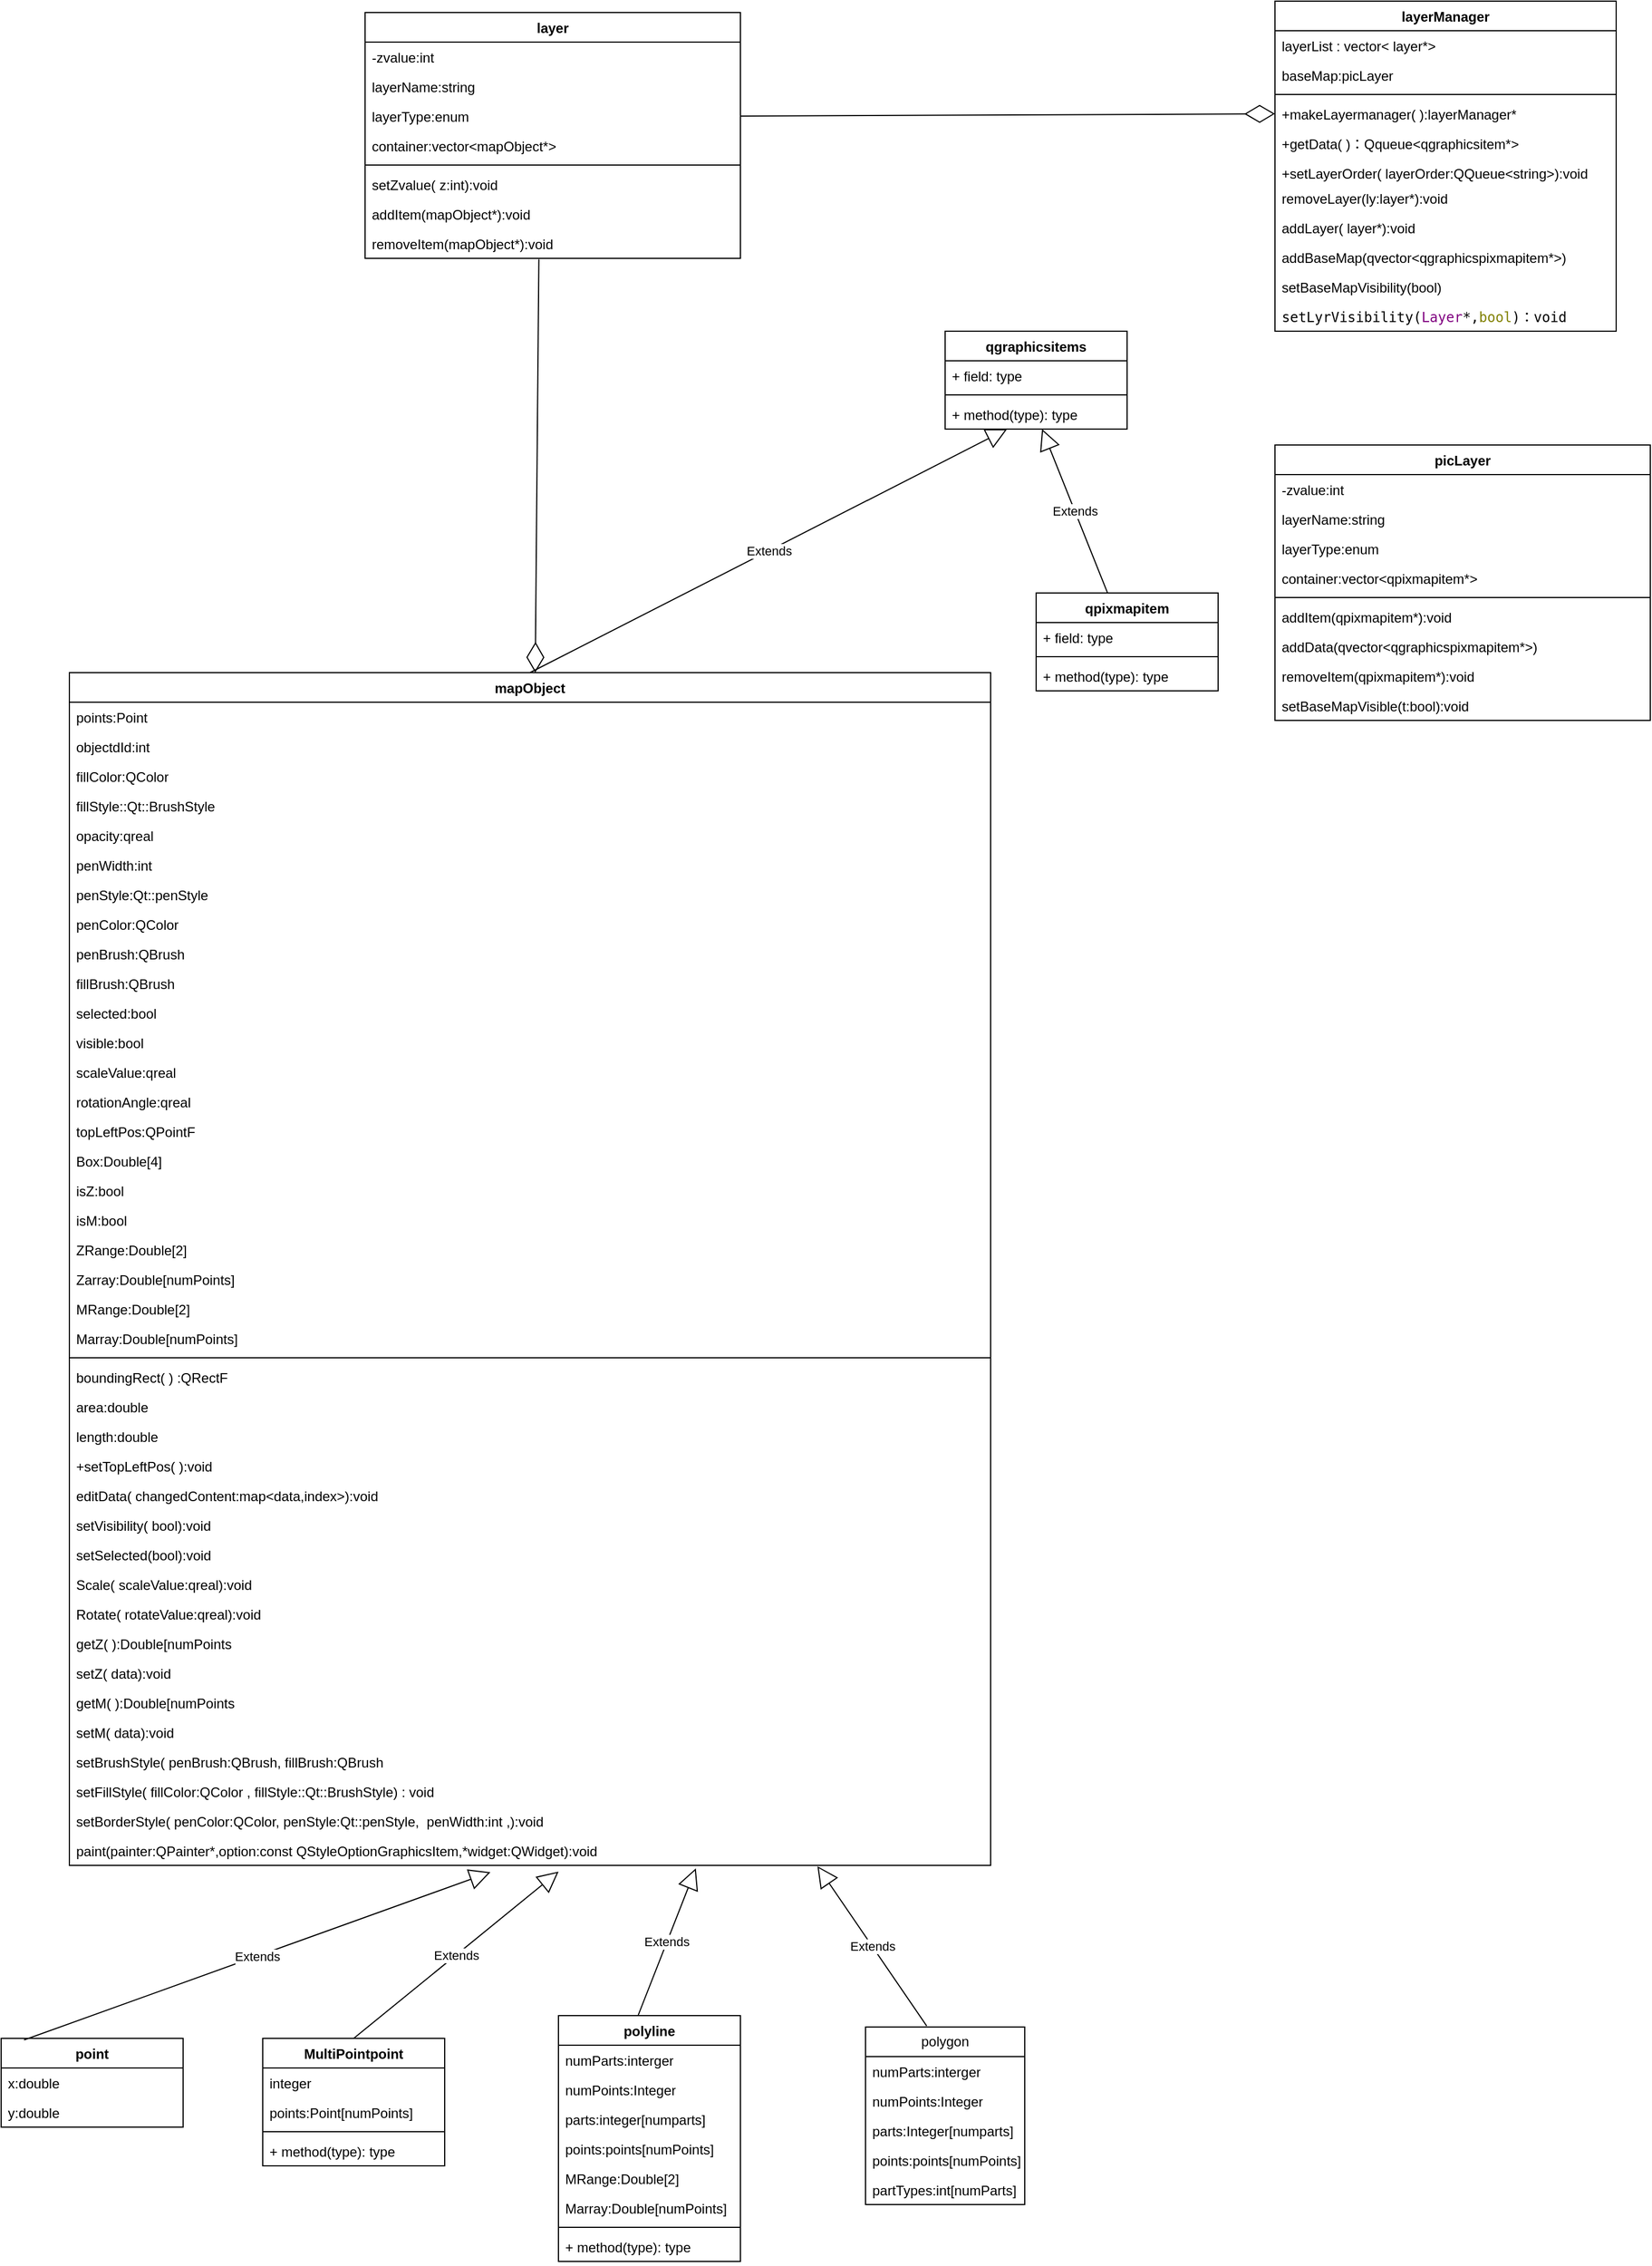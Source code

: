 <mxfile version="21.3.8" type="device">
  <diagram id="Hxt_u1zZqAeK8iyTA4vx" name="第 1 页">
    <mxGraphModel dx="6364" dy="1567" grid="1" gridSize="10" guides="0" tooltips="1" connect="1" arrows="1" fold="1" page="1" pageScale="1" pageWidth="827" pageHeight="1169" math="0" shadow="0">
      <root>
        <mxCell id="0" />
        <mxCell id="1" parent="0" />
        <mxCell id="j0WsJom413XjwwCN1oAq-1" value="mapObject" style="swimlane;fontStyle=1;align=center;verticalAlign=top;childLayout=stackLayout;horizontal=1;startSize=26;horizontalStack=0;resizeParent=1;resizeParentMax=0;resizeLast=0;collapsible=1;marginBottom=0;whiteSpace=wrap;html=1;" parent="1" vertex="1">
          <mxGeometry x="-2380" y="1440" width="810" height="1048" as="geometry" />
        </mxCell>
        <mxCell id="kvegimYQLi5_LTT2erz_-33" value="points:Point" style="text;strokeColor=none;fillColor=none;align=left;verticalAlign=top;spacingLeft=4;spacingRight=4;overflow=hidden;rotatable=0;points=[[0,0.5],[1,0.5]];portConstraint=eastwest;whiteSpace=wrap;html=1;" parent="j0WsJom413XjwwCN1oAq-1" vertex="1">
          <mxGeometry y="26" width="810" height="26" as="geometry" />
        </mxCell>
        <mxCell id="kvegimYQLi5_LTT2erz_-35" value="objectdId:int" style="text;strokeColor=none;fillColor=none;align=left;verticalAlign=top;spacingLeft=4;spacingRight=4;overflow=hidden;rotatable=0;points=[[0,0.5],[1,0.5]];portConstraint=eastwest;whiteSpace=wrap;html=1;" parent="j0WsJom413XjwwCN1oAq-1" vertex="1">
          <mxGeometry y="52" width="810" height="26" as="geometry" />
        </mxCell>
        <mxCell id="j0WsJom413XjwwCN1oAq-18" value="fillColor:QColor" style="text;strokeColor=none;fillColor=none;align=left;verticalAlign=top;spacingLeft=4;spacingRight=4;overflow=hidden;rotatable=0;points=[[0,0.5],[1,0.5]];portConstraint=eastwest;whiteSpace=wrap;html=1;" parent="j0WsJom413XjwwCN1oAq-1" vertex="1">
          <mxGeometry y="78" width="810" height="26" as="geometry" />
        </mxCell>
        <mxCell id="j0WsJom413XjwwCN1oAq-9" value="fillStyle::Qt::BrushStyle" style="text;strokeColor=none;fillColor=none;align=left;verticalAlign=top;spacingLeft=4;spacingRight=4;overflow=hidden;rotatable=0;points=[[0,0.5],[1,0.5]];portConstraint=eastwest;whiteSpace=wrap;html=1;" parent="j0WsJom413XjwwCN1oAq-1" vertex="1">
          <mxGeometry y="104" width="810" height="26" as="geometry" />
        </mxCell>
        <mxCell id="j0WsJom413XjwwCN1oAq-10" value="opacity:qreal" style="text;strokeColor=none;fillColor=none;align=left;verticalAlign=top;spacingLeft=4;spacingRight=4;overflow=hidden;rotatable=0;points=[[0,0.5],[1,0.5]];portConstraint=eastwest;whiteSpace=wrap;html=1;" parent="j0WsJom413XjwwCN1oAq-1" vertex="1">
          <mxGeometry y="130" width="810" height="26" as="geometry" />
        </mxCell>
        <mxCell id="j0WsJom413XjwwCN1oAq-11" value="penWidth:int" style="text;strokeColor=none;fillColor=none;align=left;verticalAlign=top;spacingLeft=4;spacingRight=4;overflow=hidden;rotatable=0;points=[[0,0.5],[1,0.5]];portConstraint=eastwest;whiteSpace=wrap;html=1;" parent="j0WsJom413XjwwCN1oAq-1" vertex="1">
          <mxGeometry y="156" width="810" height="26" as="geometry" />
        </mxCell>
        <mxCell id="j0WsJom413XjwwCN1oAq-20" value="penStyle:Qt::penStyle" style="text;strokeColor=none;fillColor=none;align=left;verticalAlign=top;spacingLeft=4;spacingRight=4;overflow=hidden;rotatable=0;points=[[0,0.5],[1,0.5]];portConstraint=eastwest;whiteSpace=wrap;html=1;" parent="j0WsJom413XjwwCN1oAq-1" vertex="1">
          <mxGeometry y="182" width="810" height="26" as="geometry" />
        </mxCell>
        <mxCell id="j0WsJom413XjwwCN1oAq-12" value="penColor:QColor" style="text;strokeColor=none;fillColor=none;align=left;verticalAlign=top;spacingLeft=4;spacingRight=4;overflow=hidden;rotatable=0;points=[[0,0.5],[1,0.5]];portConstraint=eastwest;whiteSpace=wrap;html=1;" parent="j0WsJom413XjwwCN1oAq-1" vertex="1">
          <mxGeometry y="208" width="810" height="26" as="geometry" />
        </mxCell>
        <mxCell id="j0WsJom413XjwwCN1oAq-17" value="penBrush:QBrush" style="text;strokeColor=none;fillColor=none;align=left;verticalAlign=top;spacingLeft=4;spacingRight=4;overflow=hidden;rotatable=0;points=[[0,0.5],[1,0.5]];portConstraint=eastwest;whiteSpace=wrap;html=1;" parent="j0WsJom413XjwwCN1oAq-1" vertex="1">
          <mxGeometry y="234" width="810" height="26" as="geometry" />
        </mxCell>
        <mxCell id="j0WsJom413XjwwCN1oAq-13" value="fillBrush:QBrush" style="text;strokeColor=none;fillColor=none;align=left;verticalAlign=top;spacingLeft=4;spacingRight=4;overflow=hidden;rotatable=0;points=[[0,0.5],[1,0.5]];portConstraint=eastwest;whiteSpace=wrap;html=1;" parent="j0WsJom413XjwwCN1oAq-1" vertex="1">
          <mxGeometry y="260" width="810" height="26" as="geometry" />
        </mxCell>
        <mxCell id="j0WsJom413XjwwCN1oAq-14" value="selected:bool" style="text;strokeColor=none;fillColor=none;align=left;verticalAlign=top;spacingLeft=4;spacingRight=4;overflow=hidden;rotatable=0;points=[[0,0.5],[1,0.5]];portConstraint=eastwest;whiteSpace=wrap;html=1;" parent="j0WsJom413XjwwCN1oAq-1" vertex="1">
          <mxGeometry y="286" width="810" height="26" as="geometry" />
        </mxCell>
        <mxCell id="j0WsJom413XjwwCN1oAq-15" value="visible:bool" style="text;strokeColor=none;fillColor=none;align=left;verticalAlign=top;spacingLeft=4;spacingRight=4;overflow=hidden;rotatable=0;points=[[0,0.5],[1,0.5]];portConstraint=eastwest;whiteSpace=wrap;html=1;" parent="j0WsJom413XjwwCN1oAq-1" vertex="1">
          <mxGeometry y="312" width="810" height="26" as="geometry" />
        </mxCell>
        <mxCell id="j0WsJom413XjwwCN1oAq-16" value="scaleValue:qreal" style="text;strokeColor=none;fillColor=none;align=left;verticalAlign=top;spacingLeft=4;spacingRight=4;overflow=hidden;rotatable=0;points=[[0,0.5],[1,0.5]];portConstraint=eastwest;whiteSpace=wrap;html=1;" parent="j0WsJom413XjwwCN1oAq-1" vertex="1">
          <mxGeometry y="338" width="810" height="26" as="geometry" />
        </mxCell>
        <mxCell id="j0WsJom413XjwwCN1oAq-21" value="rotationAngle:qreal" style="text;strokeColor=none;fillColor=none;align=left;verticalAlign=top;spacingLeft=4;spacingRight=4;overflow=hidden;rotatable=0;points=[[0,0.5],[1,0.5]];portConstraint=eastwest;whiteSpace=wrap;html=1;" parent="j0WsJom413XjwwCN1oAq-1" vertex="1">
          <mxGeometry y="364" width="810" height="26" as="geometry" />
        </mxCell>
        <mxCell id="_YcbruYGFnNGYllDanKt-9" value="topLeftPos:QPointF" style="text;strokeColor=none;fillColor=none;align=left;verticalAlign=top;spacingLeft=4;spacingRight=4;overflow=hidden;rotatable=0;points=[[0,0.5],[1,0.5]];portConstraint=eastwest;whiteSpace=wrap;html=1;" parent="j0WsJom413XjwwCN1oAq-1" vertex="1">
          <mxGeometry y="390" width="810" height="26" as="geometry" />
        </mxCell>
        <mxCell id="t4lOq8rJx1jN4kYL4Z5w-7" value="Box:Double[4]" style="text;strokeColor=none;fillColor=none;align=left;verticalAlign=top;spacingLeft=4;spacingRight=4;overflow=hidden;rotatable=0;points=[[0,0.5],[1,0.5]];portConstraint=eastwest;whiteSpace=wrap;html=1;" parent="j0WsJom413XjwwCN1oAq-1" vertex="1">
          <mxGeometry y="416" width="810" height="26" as="geometry" />
        </mxCell>
        <mxCell id="kvegimYQLi5_LTT2erz_-19" value="isZ:bool" style="text;strokeColor=none;fillColor=none;align=left;verticalAlign=top;spacingLeft=4;spacingRight=4;overflow=hidden;rotatable=0;points=[[0,0.5],[1,0.5]];portConstraint=eastwest;whiteSpace=wrap;html=1;" parent="j0WsJom413XjwwCN1oAq-1" vertex="1">
          <mxGeometry y="442" width="810" height="26" as="geometry" />
        </mxCell>
        <mxCell id="t4lOq8rJx1jN4kYL4Z5w-39" value="isM:bool" style="text;strokeColor=none;fillColor=none;align=left;verticalAlign=top;spacingLeft=4;spacingRight=4;overflow=hidden;rotatable=0;points=[[0,0.5],[1,0.5]];portConstraint=eastwest;whiteSpace=wrap;html=1;" parent="j0WsJom413XjwwCN1oAq-1" vertex="1">
          <mxGeometry y="468" width="810" height="26" as="geometry" />
        </mxCell>
        <mxCell id="t4lOq8rJx1jN4kYL4Z5w-82" value="ZRange:Double[2]" style="text;strokeColor=none;fillColor=none;align=left;verticalAlign=top;spacingLeft=4;spacingRight=4;overflow=hidden;rotatable=0;points=[[0,0.5],[1,0.5]];portConstraint=eastwest;whiteSpace=wrap;html=1;" parent="j0WsJom413XjwwCN1oAq-1" vertex="1">
          <mxGeometry y="494" width="810" height="26" as="geometry" />
        </mxCell>
        <mxCell id="t4lOq8rJx1jN4kYL4Z5w-83" value="Zarray:Double[numPoints]" style="text;strokeColor=none;fillColor=none;align=left;verticalAlign=top;spacingLeft=4;spacingRight=4;overflow=hidden;rotatable=0;points=[[0,0.5],[1,0.5]];portConstraint=eastwest;whiteSpace=wrap;html=1;" parent="j0WsJom413XjwwCN1oAq-1" vertex="1">
          <mxGeometry y="520" width="810" height="26" as="geometry" />
        </mxCell>
        <mxCell id="t4lOq8rJx1jN4kYL4Z5w-43" value="MRange:Double[2]" style="text;strokeColor=none;fillColor=none;align=left;verticalAlign=top;spacingLeft=4;spacingRight=4;overflow=hidden;rotatable=0;points=[[0,0.5],[1,0.5]];portConstraint=eastwest;whiteSpace=wrap;html=1;" parent="j0WsJom413XjwwCN1oAq-1" vertex="1">
          <mxGeometry y="546" width="810" height="26" as="geometry" />
        </mxCell>
        <mxCell id="t4lOq8rJx1jN4kYL4Z5w-47" value="Marray:Double[numPoints]" style="text;strokeColor=none;fillColor=none;align=left;verticalAlign=top;spacingLeft=4;spacingRight=4;overflow=hidden;rotatable=0;points=[[0,0.5],[1,0.5]];portConstraint=eastwest;whiteSpace=wrap;html=1;" parent="j0WsJom413XjwwCN1oAq-1" vertex="1">
          <mxGeometry y="572" width="810" height="26" as="geometry" />
        </mxCell>
        <mxCell id="j0WsJom413XjwwCN1oAq-3" value="" style="line;strokeWidth=1;fillColor=none;align=left;verticalAlign=middle;spacingTop=-1;spacingLeft=3;spacingRight=3;rotatable=0;labelPosition=right;points=[];portConstraint=eastwest;strokeColor=inherit;" parent="j0WsJom413XjwwCN1oAq-1" vertex="1">
          <mxGeometry y="598" width="810" height="8" as="geometry" />
        </mxCell>
        <mxCell id="t4lOq8rJx1jN4kYL4Z5w-2" value="boundingRect( ) :QRectF" style="text;strokeColor=none;fillColor=none;align=left;verticalAlign=top;spacingLeft=4;spacingRight=4;overflow=hidden;rotatable=0;points=[[0,0.5],[1,0.5]];portConstraint=eastwest;whiteSpace=wrap;html=1;" parent="j0WsJom413XjwwCN1oAq-1" vertex="1">
          <mxGeometry y="606" width="810" height="26" as="geometry" />
        </mxCell>
        <mxCell id="_YcbruYGFnNGYllDanKt-6" value="area:double" style="text;strokeColor=none;fillColor=none;align=left;verticalAlign=top;spacingLeft=4;spacingRight=4;overflow=hidden;rotatable=0;points=[[0,0.5],[1,0.5]];portConstraint=eastwest;whiteSpace=wrap;html=1;" parent="j0WsJom413XjwwCN1oAq-1" vertex="1">
          <mxGeometry y="632" width="810" height="26" as="geometry" />
        </mxCell>
        <mxCell id="_YcbruYGFnNGYllDanKt-7" value="length:double" style="text;strokeColor=none;fillColor=none;align=left;verticalAlign=top;spacingLeft=4;spacingRight=4;overflow=hidden;rotatable=0;points=[[0,0.5],[1,0.5]];portConstraint=eastwest;whiteSpace=wrap;html=1;" parent="j0WsJom413XjwwCN1oAq-1" vertex="1">
          <mxGeometry y="658" width="810" height="26" as="geometry" />
        </mxCell>
        <mxCell id="kvegimYQLi5_LTT2erz_-42" value="+setTopLeftPos( ):void" style="text;strokeColor=none;fillColor=none;align=left;verticalAlign=top;spacingLeft=4;spacingRight=4;overflow=hidden;rotatable=0;points=[[0,0.5],[1,0.5]];portConstraint=eastwest;whiteSpace=wrap;html=1;" parent="j0WsJom413XjwwCN1oAq-1" vertex="1">
          <mxGeometry y="684" width="810" height="26" as="geometry" />
        </mxCell>
        <mxCell id="kvegimYQLi5_LTT2erz_-43" value="editData( changedContent:map&amp;lt;data,index&amp;gt;):void" style="text;strokeColor=none;fillColor=none;align=left;verticalAlign=top;spacingLeft=4;spacingRight=4;overflow=hidden;rotatable=0;points=[[0,0.5],[1,0.5]];portConstraint=eastwest;whiteSpace=wrap;html=1;" parent="j0WsJom413XjwwCN1oAq-1" vertex="1">
          <mxGeometry y="710" width="810" height="26" as="geometry" />
        </mxCell>
        <mxCell id="kvegimYQLi5_LTT2erz_-46" value="setVisibility( bool):void" style="text;strokeColor=none;fillColor=none;align=left;verticalAlign=top;spacingLeft=4;spacingRight=4;overflow=hidden;rotatable=0;points=[[0,0.5],[1,0.5]];portConstraint=eastwest;whiteSpace=wrap;html=1;" parent="j0WsJom413XjwwCN1oAq-1" vertex="1">
          <mxGeometry y="736" width="810" height="26" as="geometry" />
        </mxCell>
        <mxCell id="kvegimYQLi5_LTT2erz_-44" value="setSelected(bool):void" style="text;strokeColor=none;fillColor=none;align=left;verticalAlign=top;spacingLeft=4;spacingRight=4;overflow=hidden;rotatable=0;points=[[0,0.5],[1,0.5]];portConstraint=eastwest;whiteSpace=wrap;html=1;" parent="j0WsJom413XjwwCN1oAq-1" vertex="1">
          <mxGeometry y="762" width="810" height="26" as="geometry" />
        </mxCell>
        <mxCell id="kvegimYQLi5_LTT2erz_-50" value="Scale( scaleValue:qreal):void" style="text;strokeColor=none;fillColor=none;align=left;verticalAlign=top;spacingLeft=4;spacingRight=4;overflow=hidden;rotatable=0;points=[[0,0.5],[1,0.5]];portConstraint=eastwest;whiteSpace=wrap;html=1;" parent="j0WsJom413XjwwCN1oAq-1" vertex="1">
          <mxGeometry y="788" width="810" height="26" as="geometry" />
        </mxCell>
        <mxCell id="kvegimYQLi5_LTT2erz_-52" value="Rotate( rotateValue:qreal):void" style="text;strokeColor=none;fillColor=none;align=left;verticalAlign=top;spacingLeft=4;spacingRight=4;overflow=hidden;rotatable=0;points=[[0,0.5],[1,0.5]];portConstraint=eastwest;whiteSpace=wrap;html=1;" parent="j0WsJom413XjwwCN1oAq-1" vertex="1">
          <mxGeometry y="814" width="810" height="26" as="geometry" />
        </mxCell>
        <mxCell id="kvegimYQLi5_LTT2erz_-53" value="getZ( ):Double[numPoints" style="text;strokeColor=none;fillColor=none;align=left;verticalAlign=top;spacingLeft=4;spacingRight=4;overflow=hidden;rotatable=0;points=[[0,0.5],[1,0.5]];portConstraint=eastwest;whiteSpace=wrap;html=1;" parent="j0WsJom413XjwwCN1oAq-1" vertex="1">
          <mxGeometry y="840" width="810" height="26" as="geometry" />
        </mxCell>
        <mxCell id="kvegimYQLi5_LTT2erz_-54" value="setZ( data):void" style="text;strokeColor=none;fillColor=none;align=left;verticalAlign=top;spacingLeft=4;spacingRight=4;overflow=hidden;rotatable=0;points=[[0,0.5],[1,0.5]];portConstraint=eastwest;whiteSpace=wrap;html=1;" parent="j0WsJom413XjwwCN1oAq-1" vertex="1">
          <mxGeometry y="866" width="810" height="26" as="geometry" />
        </mxCell>
        <mxCell id="kvegimYQLi5_LTT2erz_-55" value="getM( ):Double[numPoints" style="text;strokeColor=none;fillColor=none;align=left;verticalAlign=top;spacingLeft=4;spacingRight=4;overflow=hidden;rotatable=0;points=[[0,0.5],[1,0.5]];portConstraint=eastwest;whiteSpace=wrap;html=1;" parent="j0WsJom413XjwwCN1oAq-1" vertex="1">
          <mxGeometry y="892" width="810" height="26" as="geometry" />
        </mxCell>
        <mxCell id="kvegimYQLi5_LTT2erz_-56" value="setM( data):void" style="text;strokeColor=none;fillColor=none;align=left;verticalAlign=top;spacingLeft=4;spacingRight=4;overflow=hidden;rotatable=0;points=[[0,0.5],[1,0.5]];portConstraint=eastwest;whiteSpace=wrap;html=1;" parent="j0WsJom413XjwwCN1oAq-1" vertex="1">
          <mxGeometry y="918" width="810" height="26" as="geometry" />
        </mxCell>
        <mxCell id="kvegimYQLi5_LTT2erz_-47" value="setBrushStyle( penBrush:QBrush, fillBrush:QBrush" style="text;strokeColor=none;fillColor=none;align=left;verticalAlign=top;spacingLeft=4;spacingRight=4;overflow=hidden;rotatable=0;points=[[0,0.5],[1,0.5]];portConstraint=eastwest;whiteSpace=wrap;html=1;" parent="j0WsJom413XjwwCN1oAq-1" vertex="1">
          <mxGeometry y="944" width="810" height="26" as="geometry" />
        </mxCell>
        <mxCell id="kvegimYQLi5_LTT2erz_-49" value="setFillStyle( fillColor:QColor , fillStyle::Qt::BrushStyle) : void" style="text;strokeColor=none;fillColor=none;align=left;verticalAlign=top;spacingLeft=4;spacingRight=4;overflow=hidden;rotatable=0;points=[[0,0.5],[1,0.5]];portConstraint=eastwest;whiteSpace=wrap;html=1;" parent="j0WsJom413XjwwCN1oAq-1" vertex="1">
          <mxGeometry y="970" width="810" height="26" as="geometry" />
        </mxCell>
        <mxCell id="kvegimYQLi5_LTT2erz_-45" value="setBorderStyle( penColor:QColor, penStyle:Qt::penStyle,&amp;nbsp; penWidth:int ,):void" style="text;strokeColor=none;fillColor=none;align=left;verticalAlign=top;spacingLeft=4;spacingRight=4;overflow=hidden;rotatable=0;points=[[0,0.5],[1,0.5]];portConstraint=eastwest;whiteSpace=wrap;html=1;" parent="j0WsJom413XjwwCN1oAq-1" vertex="1">
          <mxGeometry y="996" width="810" height="26" as="geometry" />
        </mxCell>
        <mxCell id="j0WsJom413XjwwCN1oAq-4" value="paint(painter:QPainter*,option:const QStyleOptionGraphicsItem,*widget:QWidget):void" style="text;strokeColor=none;fillColor=none;align=left;verticalAlign=top;spacingLeft=4;spacingRight=4;overflow=hidden;rotatable=0;points=[[0,0.5],[1,0.5]];portConstraint=eastwest;whiteSpace=wrap;html=1;" parent="j0WsJom413XjwwCN1oAq-1" vertex="1">
          <mxGeometry y="1022" width="810" height="26" as="geometry" />
        </mxCell>
        <mxCell id="j0WsJom413XjwwCN1oAq-26" value="point" style="swimlane;fontStyle=1;align=center;verticalAlign=top;childLayout=stackLayout;horizontal=1;startSize=26;horizontalStack=0;resizeParent=1;resizeParentMax=0;resizeLast=0;collapsible=1;marginBottom=0;whiteSpace=wrap;html=1;" parent="1" vertex="1">
          <mxGeometry x="-2440" y="2640" width="160" height="78" as="geometry" />
        </mxCell>
        <mxCell id="j0WsJom413XjwwCN1oAq-27" value="x:double" style="text;strokeColor=none;fillColor=none;align=left;verticalAlign=top;spacingLeft=4;spacingRight=4;overflow=hidden;rotatable=0;points=[[0,0.5],[1,0.5]];portConstraint=eastwest;whiteSpace=wrap;html=1;" parent="j0WsJom413XjwwCN1oAq-26" vertex="1">
          <mxGeometry y="26" width="160" height="26" as="geometry" />
        </mxCell>
        <mxCell id="kvegimYQLi5_LTT2erz_-1" value="y:double" style="text;strokeColor=none;fillColor=none;align=left;verticalAlign=top;spacingLeft=4;spacingRight=4;overflow=hidden;rotatable=0;points=[[0,0.5],[1,0.5]];portConstraint=eastwest;whiteSpace=wrap;html=1;" parent="j0WsJom413XjwwCN1oAq-26" vertex="1">
          <mxGeometry y="52" width="160" height="26" as="geometry" />
        </mxCell>
        <mxCell id="t4lOq8rJx1jN4kYL4Z5w-6" value="MultiPointpoint" style="swimlane;fontStyle=1;align=center;verticalAlign=top;childLayout=stackLayout;horizontal=1;startSize=26;horizontalStack=0;resizeParent=1;resizeParentMax=0;resizeLast=0;collapsible=1;marginBottom=0;whiteSpace=wrap;html=1;" parent="1" vertex="1">
          <mxGeometry x="-2210" y="2640" width="160" height="112" as="geometry" />
        </mxCell>
        <mxCell id="t4lOq8rJx1jN4kYL4Z5w-16" value="integer" style="text;strokeColor=none;fillColor=none;align=left;verticalAlign=top;spacingLeft=4;spacingRight=4;overflow=hidden;rotatable=0;points=[[0,0.5],[1,0.5]];portConstraint=eastwest;whiteSpace=wrap;html=1;" parent="t4lOq8rJx1jN4kYL4Z5w-6" vertex="1">
          <mxGeometry y="26" width="160" height="26" as="geometry" />
        </mxCell>
        <mxCell id="t4lOq8rJx1jN4kYL4Z5w-8" value="points:Point[numPoints]" style="text;strokeColor=none;fillColor=none;align=left;verticalAlign=top;spacingLeft=4;spacingRight=4;overflow=hidden;rotatable=0;points=[[0,0.5],[1,0.5]];portConstraint=eastwest;whiteSpace=wrap;html=1;" parent="t4lOq8rJx1jN4kYL4Z5w-6" vertex="1">
          <mxGeometry y="52" width="160" height="26" as="geometry" />
        </mxCell>
        <mxCell id="t4lOq8rJx1jN4kYL4Z5w-9" value="" style="line;strokeWidth=1;fillColor=none;align=left;verticalAlign=middle;spacingTop=-1;spacingLeft=3;spacingRight=3;rotatable=0;labelPosition=right;points=[];portConstraint=eastwest;strokeColor=inherit;" parent="t4lOq8rJx1jN4kYL4Z5w-6" vertex="1">
          <mxGeometry y="78" width="160" height="8" as="geometry" />
        </mxCell>
        <mxCell id="t4lOq8rJx1jN4kYL4Z5w-10" value="+ method(type): type" style="text;strokeColor=none;fillColor=none;align=left;verticalAlign=top;spacingLeft=4;spacingRight=4;overflow=hidden;rotatable=0;points=[[0,0.5],[1,0.5]];portConstraint=eastwest;whiteSpace=wrap;html=1;" parent="t4lOq8rJx1jN4kYL4Z5w-6" vertex="1">
          <mxGeometry y="86" width="160" height="26" as="geometry" />
        </mxCell>
        <mxCell id="t4lOq8rJx1jN4kYL4Z5w-17" value="polyline" style="swimlane;fontStyle=1;align=center;verticalAlign=top;childLayout=stackLayout;horizontal=1;startSize=26;horizontalStack=0;resizeParent=1;resizeParentMax=0;resizeLast=0;collapsible=1;marginBottom=0;whiteSpace=wrap;html=1;" parent="1" vertex="1">
          <mxGeometry x="-1950" y="2620" width="160" height="216" as="geometry" />
        </mxCell>
        <mxCell id="kvegimYQLi5_LTT2erz_-62" value="Extends" style="endArrow=block;endSize=16;endFill=0;html=1;rounded=0;entryX=0.68;entryY=1.101;entryDx=0;entryDy=0;entryPerimeter=0;" parent="t4lOq8rJx1jN4kYL4Z5w-17" target="j0WsJom413XjwwCN1oAq-4" edge="1">
          <mxGeometry width="160" relative="1" as="geometry">
            <mxPoint x="70" as="sourcePoint" />
            <mxPoint x="230" as="targetPoint" />
          </mxGeometry>
        </mxCell>
        <mxCell id="t4lOq8rJx1jN4kYL4Z5w-23" value="numParts:interger" style="text;strokeColor=none;fillColor=none;align=left;verticalAlign=top;spacingLeft=4;spacingRight=4;overflow=hidden;rotatable=0;points=[[0,0.5],[1,0.5]];portConstraint=eastwest;whiteSpace=wrap;html=1;" parent="t4lOq8rJx1jN4kYL4Z5w-17" vertex="1">
          <mxGeometry y="26" width="160" height="26" as="geometry" />
        </mxCell>
        <mxCell id="t4lOq8rJx1jN4kYL4Z5w-24" value="numPoints:Integer" style="text;strokeColor=none;fillColor=none;align=left;verticalAlign=top;spacingLeft=4;spacingRight=4;overflow=hidden;rotatable=0;points=[[0,0.5],[1,0.5]];portConstraint=eastwest;whiteSpace=wrap;html=1;" parent="t4lOq8rJx1jN4kYL4Z5w-17" vertex="1">
          <mxGeometry y="52" width="160" height="26" as="geometry" />
        </mxCell>
        <mxCell id="t4lOq8rJx1jN4kYL4Z5w-25" value="parts:integer[numparts]" style="text;strokeColor=none;fillColor=none;align=left;verticalAlign=top;spacingLeft=4;spacingRight=4;overflow=hidden;rotatable=0;points=[[0,0.5],[1,0.5]];portConstraint=eastwest;whiteSpace=wrap;html=1;" parent="t4lOq8rJx1jN4kYL4Z5w-17" vertex="1">
          <mxGeometry y="78" width="160" height="26" as="geometry" />
        </mxCell>
        <mxCell id="t4lOq8rJx1jN4kYL4Z5w-21" value="points:points[numPoints]" style="text;strokeColor=none;fillColor=none;align=left;verticalAlign=top;spacingLeft=4;spacingRight=4;overflow=hidden;rotatable=0;points=[[0,0.5],[1,0.5]];portConstraint=eastwest;whiteSpace=wrap;html=1;" parent="t4lOq8rJx1jN4kYL4Z5w-17" vertex="1">
          <mxGeometry y="104" width="160" height="26" as="geometry" />
        </mxCell>
        <mxCell id="t4lOq8rJx1jN4kYL4Z5w-62" value="MRange:Double[2]" style="text;strokeColor=none;fillColor=none;align=left;verticalAlign=top;spacingLeft=4;spacingRight=4;overflow=hidden;rotatable=0;points=[[0,0.5],[1,0.5]];portConstraint=eastwest;whiteSpace=wrap;html=1;" parent="t4lOq8rJx1jN4kYL4Z5w-17" vertex="1">
          <mxGeometry y="130" width="160" height="26" as="geometry" />
        </mxCell>
        <mxCell id="t4lOq8rJx1jN4kYL4Z5w-63" value="Marray:Double[numPoints]" style="text;strokeColor=none;fillColor=none;align=left;verticalAlign=top;spacingLeft=4;spacingRight=4;overflow=hidden;rotatable=0;points=[[0,0.5],[1,0.5]];portConstraint=eastwest;whiteSpace=wrap;html=1;" parent="t4lOq8rJx1jN4kYL4Z5w-17" vertex="1">
          <mxGeometry y="156" width="160" height="26" as="geometry" />
        </mxCell>
        <mxCell id="t4lOq8rJx1jN4kYL4Z5w-19" value="" style="line;strokeWidth=1;fillColor=none;align=left;verticalAlign=middle;spacingTop=-1;spacingLeft=3;spacingRight=3;rotatable=0;labelPosition=right;points=[];portConstraint=eastwest;strokeColor=inherit;" parent="t4lOq8rJx1jN4kYL4Z5w-17" vertex="1">
          <mxGeometry y="182" width="160" height="8" as="geometry" />
        </mxCell>
        <mxCell id="t4lOq8rJx1jN4kYL4Z5w-20" value="+ method(type): type" style="text;strokeColor=none;fillColor=none;align=left;verticalAlign=top;spacingLeft=4;spacingRight=4;overflow=hidden;rotatable=0;points=[[0,0.5],[1,0.5]];portConstraint=eastwest;whiteSpace=wrap;html=1;" parent="t4lOq8rJx1jN4kYL4Z5w-17" vertex="1">
          <mxGeometry y="190" width="160" height="26" as="geometry" />
        </mxCell>
        <mxCell id="t4lOq8rJx1jN4kYL4Z5w-26" value="polygon" style="swimlane;fontStyle=0;childLayout=stackLayout;horizontal=1;startSize=26;fillColor=none;horizontalStack=0;resizeParent=1;resizeParentMax=0;resizeLast=0;collapsible=1;marginBottom=0;whiteSpace=wrap;html=1;" parent="1" vertex="1">
          <mxGeometry x="-1680" y="2630" width="140" height="156" as="geometry" />
        </mxCell>
        <mxCell id="t4lOq8rJx1jN4kYL4Z5w-31" value="numParts:interger" style="text;strokeColor=none;fillColor=none;align=left;verticalAlign=top;spacingLeft=4;spacingRight=4;overflow=hidden;rotatable=0;points=[[0,0.5],[1,0.5]];portConstraint=eastwest;whiteSpace=wrap;html=1;" parent="t4lOq8rJx1jN4kYL4Z5w-26" vertex="1">
          <mxGeometry y="26" width="140" height="26" as="geometry" />
        </mxCell>
        <mxCell id="t4lOq8rJx1jN4kYL4Z5w-32" value="numPoints:Integer" style="text;strokeColor=none;fillColor=none;align=left;verticalAlign=top;spacingLeft=4;spacingRight=4;overflow=hidden;rotatable=0;points=[[0,0.5],[1,0.5]];portConstraint=eastwest;whiteSpace=wrap;html=1;" parent="t4lOq8rJx1jN4kYL4Z5w-26" vertex="1">
          <mxGeometry y="52" width="140" height="26" as="geometry" />
        </mxCell>
        <mxCell id="t4lOq8rJx1jN4kYL4Z5w-27" value="parts:Integer[numparts]" style="text;strokeColor=none;fillColor=none;align=left;verticalAlign=top;spacingLeft=4;spacingRight=4;overflow=hidden;rotatable=0;points=[[0,0.5],[1,0.5]];portConstraint=eastwest;whiteSpace=wrap;html=1;" parent="t4lOq8rJx1jN4kYL4Z5w-26" vertex="1">
          <mxGeometry y="78" width="140" height="26" as="geometry" />
        </mxCell>
        <mxCell id="t4lOq8rJx1jN4kYL4Z5w-33" value="points:points[numPoints]" style="text;strokeColor=none;fillColor=none;align=left;verticalAlign=top;spacingLeft=4;spacingRight=4;overflow=hidden;rotatable=0;points=[[0,0.5],[1,0.5]];portConstraint=eastwest;whiteSpace=wrap;html=1;" parent="t4lOq8rJx1jN4kYL4Z5w-26" vertex="1">
          <mxGeometry y="104" width="140" height="26" as="geometry" />
        </mxCell>
        <mxCell id="t4lOq8rJx1jN4kYL4Z5w-109" value="partTypes:int[numParts]" style="text;strokeColor=none;fillColor=none;align=left;verticalAlign=top;spacingLeft=4;spacingRight=4;overflow=hidden;rotatable=0;points=[[0,0.5],[1,0.5]];portConstraint=eastwest;whiteSpace=wrap;html=1;" parent="t4lOq8rJx1jN4kYL4Z5w-26" vertex="1">
          <mxGeometry y="130" width="140" height="26" as="geometry" />
        </mxCell>
        <mxCell id="t4lOq8rJx1jN4kYL4Z5w-127" value="qgraphicsitems" style="swimlane;fontStyle=1;align=center;verticalAlign=top;childLayout=stackLayout;horizontal=1;startSize=26;horizontalStack=0;resizeParent=1;resizeParentMax=0;resizeLast=0;collapsible=1;marginBottom=0;whiteSpace=wrap;html=1;" parent="1" vertex="1">
          <mxGeometry x="-1610" y="1140" width="160" height="86" as="geometry" />
        </mxCell>
        <mxCell id="t4lOq8rJx1jN4kYL4Z5w-128" value="+ field: type" style="text;strokeColor=none;fillColor=none;align=left;verticalAlign=top;spacingLeft=4;spacingRight=4;overflow=hidden;rotatable=0;points=[[0,0.5],[1,0.5]];portConstraint=eastwest;whiteSpace=wrap;html=1;" parent="t4lOq8rJx1jN4kYL4Z5w-127" vertex="1">
          <mxGeometry y="26" width="160" height="26" as="geometry" />
        </mxCell>
        <mxCell id="t4lOq8rJx1jN4kYL4Z5w-129" value="" style="line;strokeWidth=1;fillColor=none;align=left;verticalAlign=middle;spacingTop=-1;spacingLeft=3;spacingRight=3;rotatable=0;labelPosition=right;points=[];portConstraint=eastwest;strokeColor=inherit;" parent="t4lOq8rJx1jN4kYL4Z5w-127" vertex="1">
          <mxGeometry y="52" width="160" height="8" as="geometry" />
        </mxCell>
        <mxCell id="t4lOq8rJx1jN4kYL4Z5w-130" value="+ method(type): type" style="text;strokeColor=none;fillColor=none;align=left;verticalAlign=top;spacingLeft=4;spacingRight=4;overflow=hidden;rotatable=0;points=[[0,0.5],[1,0.5]];portConstraint=eastwest;whiteSpace=wrap;html=1;" parent="t4lOq8rJx1jN4kYL4Z5w-127" vertex="1">
          <mxGeometry y="60" width="160" height="26" as="geometry" />
        </mxCell>
        <mxCell id="t4lOq8rJx1jN4kYL4Z5w-131" value="Extends" style="endArrow=block;endSize=16;endFill=0;html=1;rounded=0;exitX=0.5;exitY=0;exitDx=0;exitDy=0;" parent="1" source="j0WsJom413XjwwCN1oAq-1" target="t4lOq8rJx1jN4kYL4Z5w-130" edge="1">
          <mxGeometry width="160" relative="1" as="geometry">
            <mxPoint x="-1930" y="1380" as="sourcePoint" />
            <mxPoint x="-1770" y="1380" as="targetPoint" />
          </mxGeometry>
        </mxCell>
        <mxCell id="kvegimYQLi5_LTT2erz_-8" value="layerManager" style="swimlane;fontStyle=1;align=center;verticalAlign=top;childLayout=stackLayout;horizontal=1;startSize=26;horizontalStack=0;resizeParent=1;resizeParentMax=0;resizeLast=0;collapsible=1;marginBottom=0;whiteSpace=wrap;html=1;" parent="1" vertex="1">
          <mxGeometry x="-1320" y="850" width="300" height="290" as="geometry" />
        </mxCell>
        <mxCell id="kvegimYQLi5_LTT2erz_-9" value="layerList : vector&amp;lt; layer*&amp;gt;" style="text;strokeColor=none;fillColor=none;align=left;verticalAlign=top;spacingLeft=4;spacingRight=4;overflow=hidden;rotatable=0;points=[[0,0.5],[1,0.5]];portConstraint=eastwest;whiteSpace=wrap;html=1;" parent="kvegimYQLi5_LTT2erz_-8" vertex="1">
          <mxGeometry y="26" width="300" height="26" as="geometry" />
        </mxCell>
        <mxCell id="QBrpDRYli2C14VlZuAT--17" value="baseMap:picLayer" style="text;strokeColor=none;fillColor=none;align=left;verticalAlign=top;spacingLeft=4;spacingRight=4;overflow=hidden;rotatable=0;points=[[0,0.5],[1,0.5]];portConstraint=eastwest;whiteSpace=wrap;html=1;" parent="kvegimYQLi5_LTT2erz_-8" vertex="1">
          <mxGeometry y="52" width="300" height="26" as="geometry" />
        </mxCell>
        <mxCell id="kvegimYQLi5_LTT2erz_-10" value="" style="line;strokeWidth=1;fillColor=none;align=left;verticalAlign=middle;spacingTop=-1;spacingLeft=3;spacingRight=3;rotatable=0;labelPosition=right;points=[];portConstraint=eastwest;strokeColor=inherit;" parent="kvegimYQLi5_LTT2erz_-8" vertex="1">
          <mxGeometry y="78" width="300" height="8" as="geometry" />
        </mxCell>
        <mxCell id="kvegimYQLi5_LTT2erz_-11" value="+makeLayermanager( ):layerManager*" style="text;strokeColor=none;fillColor=none;align=left;verticalAlign=top;spacingLeft=4;spacingRight=4;overflow=hidden;rotatable=0;points=[[0,0.5],[1,0.5]];portConstraint=eastwest;whiteSpace=wrap;html=1;" parent="kvegimYQLi5_LTT2erz_-8" vertex="1">
          <mxGeometry y="86" width="300" height="26" as="geometry" />
        </mxCell>
        <mxCell id="kvegimYQLi5_LTT2erz_-12" value="+getData( )：Qqueue&amp;lt;qgraphicsitem*&amp;gt;" style="text;strokeColor=none;fillColor=none;align=left;verticalAlign=top;spacingLeft=4;spacingRight=4;overflow=hidden;rotatable=0;points=[[0,0.5],[1,0.5]];portConstraint=eastwest;whiteSpace=wrap;html=1;" parent="kvegimYQLi5_LTT2erz_-8" vertex="1">
          <mxGeometry y="112" width="300" height="26" as="geometry" />
        </mxCell>
        <mxCell id="bhf7It7lYXpDThpEmN9W-3" value="+setLayerOrder( layerOrder:QQueue&amp;lt;string&amp;gt;):void" style="text;strokeColor=none;fillColor=none;align=left;verticalAlign=top;spacingLeft=4;spacingRight=4;overflow=hidden;rotatable=0;points=[[0,0.5],[1,0.5]];portConstraint=eastwest;whiteSpace=wrap;html=1;" parent="kvegimYQLi5_LTT2erz_-8" vertex="1">
          <mxGeometry y="138" width="300" height="22" as="geometry" />
        </mxCell>
        <mxCell id="kvegimYQLi5_LTT2erz_-13" value="removeLayer(ly:layer*):void" style="text;strokeColor=none;fillColor=none;align=left;verticalAlign=top;spacingLeft=4;spacingRight=4;overflow=hidden;rotatable=0;points=[[0,0.5],[1,0.5]];portConstraint=eastwest;whiteSpace=wrap;html=1;" parent="kvegimYQLi5_LTT2erz_-8" vertex="1">
          <mxGeometry y="160" width="300" height="26" as="geometry" />
        </mxCell>
        <mxCell id="bhf7It7lYXpDThpEmN9W-4" value="addLayer( layer*):void" style="text;strokeColor=none;fillColor=none;align=left;verticalAlign=top;spacingLeft=4;spacingRight=4;overflow=hidden;rotatable=0;points=[[0,0.5],[1,0.5]];portConstraint=eastwest;whiteSpace=wrap;html=1;" parent="kvegimYQLi5_LTT2erz_-8" vertex="1">
          <mxGeometry y="186" width="300" height="26" as="geometry" />
        </mxCell>
        <mxCell id="PBE-0sQH79uksGahvUKV-2" value="addBaseMap(qvector&amp;lt;qgraphicspixmapitem*&amp;gt;)" style="text;strokeColor=none;fillColor=none;align=left;verticalAlign=top;spacingLeft=4;spacingRight=4;overflow=hidden;rotatable=0;points=[[0,0.5],[1,0.5]];portConstraint=eastwest;whiteSpace=wrap;html=1;" parent="kvegimYQLi5_LTT2erz_-8" vertex="1">
          <mxGeometry y="212" width="300" height="26" as="geometry" />
        </mxCell>
        <mxCell id="PBE-0sQH79uksGahvUKV-3" value="setBaseMapVisibility(bool)" style="text;strokeColor=none;fillColor=none;align=left;verticalAlign=top;spacingLeft=4;spacingRight=4;overflow=hidden;rotatable=0;points=[[0,0.5],[1,0.5]];portConstraint=eastwest;whiteSpace=wrap;html=1;" parent="kvegimYQLi5_LTT2erz_-8" vertex="1">
          <mxGeometry y="238" width="300" height="26" as="geometry" />
        </mxCell>
        <mxCell id="PBE-0sQH79uksGahvUKV-1" value="&lt;pre style=&quot;margin-top: 0px; margin-bottom: 0px;&quot;&gt;setLyrVisibility(&lt;span style=&quot;color:#800080;&quot;&gt;Layer&lt;/span&gt;*,&lt;span style=&quot;color:#808000;&quot;&gt;bool&lt;/span&gt;)：void&lt;/pre&gt;" style="text;strokeColor=none;fillColor=none;align=left;verticalAlign=top;spacingLeft=4;spacingRight=4;overflow=hidden;rotatable=0;points=[[0,0.5],[1,0.5]];portConstraint=eastwest;whiteSpace=wrap;html=1;" parent="kvegimYQLi5_LTT2erz_-8" vertex="1">
          <mxGeometry y="264" width="300" height="26" as="geometry" />
        </mxCell>
        <mxCell id="kvegimYQLi5_LTT2erz_-20" value="layer" style="swimlane;fontStyle=1;align=center;verticalAlign=top;childLayout=stackLayout;horizontal=1;startSize=26;horizontalStack=0;resizeParent=1;resizeParentMax=0;resizeLast=0;collapsible=1;marginBottom=0;whiteSpace=wrap;html=1;" parent="1" vertex="1">
          <mxGeometry x="-2120" y="860" width="330" height="216" as="geometry" />
        </mxCell>
        <mxCell id="kvegimYQLi5_LTT2erz_-21" value="-zvalue:int" style="text;strokeColor=none;fillColor=none;align=left;verticalAlign=top;spacingLeft=4;spacingRight=4;overflow=hidden;rotatable=0;points=[[0,0.5],[1,0.5]];portConstraint=eastwest;whiteSpace=wrap;html=1;" parent="kvegimYQLi5_LTT2erz_-20" vertex="1">
          <mxGeometry y="26" width="330" height="26" as="geometry" />
        </mxCell>
        <mxCell id="kvegimYQLi5_LTT2erz_-25" value="layerName:string" style="text;strokeColor=none;fillColor=none;align=left;verticalAlign=top;spacingLeft=4;spacingRight=4;overflow=hidden;rotatable=0;points=[[0,0.5],[1,0.5]];portConstraint=eastwest;whiteSpace=wrap;html=1;" parent="kvegimYQLi5_LTT2erz_-20" vertex="1">
          <mxGeometry y="52" width="330" height="26" as="geometry" />
        </mxCell>
        <mxCell id="kvegimYQLi5_LTT2erz_-22" value="layerType:enum&amp;nbsp;" style="text;strokeColor=none;fillColor=none;align=left;verticalAlign=top;spacingLeft=4;spacingRight=4;overflow=hidden;rotatable=0;points=[[0,0.5],[1,0.5]];portConstraint=eastwest;whiteSpace=wrap;html=1;" parent="kvegimYQLi5_LTT2erz_-20" vertex="1">
          <mxGeometry y="78" width="330" height="26" as="geometry" />
        </mxCell>
        <mxCell id="kvegimYQLi5_LTT2erz_-39" value="container:vector&amp;lt;mapObject*&amp;gt;" style="text;strokeColor=none;fillColor=none;align=left;verticalAlign=top;spacingLeft=4;spacingRight=4;overflow=hidden;rotatable=0;points=[[0,0.5],[1,0.5]];portConstraint=eastwest;whiteSpace=wrap;html=1;" parent="kvegimYQLi5_LTT2erz_-20" vertex="1">
          <mxGeometry y="104" width="330" height="26" as="geometry" />
        </mxCell>
        <mxCell id="kvegimYQLi5_LTT2erz_-23" value="" style="line;strokeWidth=1;fillColor=none;align=left;verticalAlign=middle;spacingTop=-1;spacingLeft=3;spacingRight=3;rotatable=0;labelPosition=right;points=[];portConstraint=eastwest;strokeColor=inherit;" parent="kvegimYQLi5_LTT2erz_-20" vertex="1">
          <mxGeometry y="130" width="330" height="8" as="geometry" />
        </mxCell>
        <mxCell id="kvegimYQLi5_LTT2erz_-24" value="setZvalue( z:int):void" style="text;strokeColor=none;fillColor=none;align=left;verticalAlign=top;spacingLeft=4;spacingRight=4;overflow=hidden;rotatable=0;points=[[0,0.5],[1,0.5]];portConstraint=eastwest;whiteSpace=wrap;html=1;" parent="kvegimYQLi5_LTT2erz_-20" vertex="1">
          <mxGeometry y="138" width="330" height="26" as="geometry" />
        </mxCell>
        <mxCell id="bhf7It7lYXpDThpEmN9W-1" value="addItem(mapObject*):void" style="text;strokeColor=none;fillColor=none;align=left;verticalAlign=top;spacingLeft=4;spacingRight=4;overflow=hidden;rotatable=0;points=[[0,0.5],[1,0.5]];portConstraint=eastwest;whiteSpace=wrap;html=1;" parent="kvegimYQLi5_LTT2erz_-20" vertex="1">
          <mxGeometry y="164" width="330" height="26" as="geometry" />
        </mxCell>
        <mxCell id="bhf7It7lYXpDThpEmN9W-2" value="removeItem(mapObject*):void" style="text;strokeColor=none;fillColor=none;align=left;verticalAlign=top;spacingLeft=4;spacingRight=4;overflow=hidden;rotatable=0;points=[[0,0.5],[1,0.5]];portConstraint=eastwest;whiteSpace=wrap;html=1;" parent="kvegimYQLi5_LTT2erz_-20" vertex="1">
          <mxGeometry y="190" width="330" height="26" as="geometry" />
        </mxCell>
        <mxCell id="kvegimYQLi5_LTT2erz_-58" value="" style="endArrow=diamondThin;endFill=0;endSize=24;html=1;rounded=0;exitX=1;exitY=0.5;exitDx=0;exitDy=0;entryX=0;entryY=0.5;entryDx=0;entryDy=0;" parent="1" source="kvegimYQLi5_LTT2erz_-22" target="kvegimYQLi5_LTT2erz_-11" edge="1">
          <mxGeometry width="160" relative="1" as="geometry">
            <mxPoint x="-1480" y="950" as="sourcePoint" />
            <mxPoint x="-1320" y="950" as="targetPoint" />
          </mxGeometry>
        </mxCell>
        <mxCell id="kvegimYQLi5_LTT2erz_-59" value="" style="endArrow=diamondThin;endFill=0;endSize=24;html=1;rounded=0;exitX=0.463;exitY=1.029;exitDx=0;exitDy=0;exitPerimeter=0;" parent="1" source="bhf7It7lYXpDThpEmN9W-2" target="j0WsJom413XjwwCN1oAq-1" edge="1">
          <mxGeometry width="160" relative="1" as="geometry">
            <mxPoint x="-2010" y="1210" as="sourcePoint" />
            <mxPoint x="-1980" y="1360" as="targetPoint" />
          </mxGeometry>
        </mxCell>
        <mxCell id="kvegimYQLi5_LTT2erz_-60" value="Extends" style="endArrow=block;endSize=16;endFill=0;html=1;rounded=0;exitX=0.126;exitY=0.018;exitDx=0;exitDy=0;exitPerimeter=0;entryX=0.457;entryY=1.231;entryDx=0;entryDy=0;entryPerimeter=0;" parent="1" source="j0WsJom413XjwwCN1oAq-26" target="j0WsJom413XjwwCN1oAq-4" edge="1">
          <mxGeometry width="160" relative="1" as="geometry">
            <mxPoint x="-2420" y="2610" as="sourcePoint" />
            <mxPoint x="-2260" y="2610" as="targetPoint" />
          </mxGeometry>
        </mxCell>
        <mxCell id="kvegimYQLi5_LTT2erz_-61" value="Extends" style="endArrow=block;endSize=16;endFill=0;html=1;rounded=0;entryX=0.531;entryY=1.211;entryDx=0;entryDy=0;entryPerimeter=0;exitX=0.5;exitY=0;exitDx=0;exitDy=0;" parent="1" source="t4lOq8rJx1jN4kYL4Z5w-6" target="j0WsJom413XjwwCN1oAq-4" edge="1">
          <mxGeometry width="160" relative="1" as="geometry">
            <mxPoint x="-2170" y="2640" as="sourcePoint" />
            <mxPoint x="-2010" y="2640" as="targetPoint" />
          </mxGeometry>
        </mxCell>
        <mxCell id="kvegimYQLi5_LTT2erz_-64" value="Extends" style="endArrow=block;endSize=16;endFill=0;html=1;rounded=0;entryX=0.812;entryY=1.027;entryDx=0;entryDy=0;entryPerimeter=0;exitX=0.384;exitY=-0.006;exitDx=0;exitDy=0;exitPerimeter=0;" parent="1" source="t4lOq8rJx1jN4kYL4Z5w-26" target="j0WsJom413XjwwCN1oAq-4" edge="1">
          <mxGeometry width="160" relative="1" as="geometry">
            <mxPoint x="-1640" y="2610" as="sourcePoint" />
            <mxPoint x="-1480" y="2610" as="targetPoint" />
          </mxGeometry>
        </mxCell>
        <mxCell id="QBrpDRYli2C14VlZuAT--1" value="picLayer" style="swimlane;fontStyle=1;align=center;verticalAlign=top;childLayout=stackLayout;horizontal=1;startSize=26;horizontalStack=0;resizeParent=1;resizeParentMax=0;resizeLast=0;collapsible=1;marginBottom=0;whiteSpace=wrap;html=1;" parent="1" vertex="1">
          <mxGeometry x="-1320" y="1240" width="330" height="242" as="geometry" />
        </mxCell>
        <mxCell id="QBrpDRYli2C14VlZuAT--2" value="-zvalue:int" style="text;strokeColor=none;fillColor=none;align=left;verticalAlign=top;spacingLeft=4;spacingRight=4;overflow=hidden;rotatable=0;points=[[0,0.5],[1,0.5]];portConstraint=eastwest;whiteSpace=wrap;html=1;" parent="QBrpDRYli2C14VlZuAT--1" vertex="1">
          <mxGeometry y="26" width="330" height="26" as="geometry" />
        </mxCell>
        <mxCell id="QBrpDRYli2C14VlZuAT--3" value="layerName:string" style="text;strokeColor=none;fillColor=none;align=left;verticalAlign=top;spacingLeft=4;spacingRight=4;overflow=hidden;rotatable=0;points=[[0,0.5],[1,0.5]];portConstraint=eastwest;whiteSpace=wrap;html=1;" parent="QBrpDRYli2C14VlZuAT--1" vertex="1">
          <mxGeometry y="52" width="330" height="26" as="geometry" />
        </mxCell>
        <mxCell id="QBrpDRYli2C14VlZuAT--4" value="layerType:enum&amp;nbsp;" style="text;strokeColor=none;fillColor=none;align=left;verticalAlign=top;spacingLeft=4;spacingRight=4;overflow=hidden;rotatable=0;points=[[0,0.5],[1,0.5]];portConstraint=eastwest;whiteSpace=wrap;html=1;" parent="QBrpDRYli2C14VlZuAT--1" vertex="1">
          <mxGeometry y="78" width="330" height="26" as="geometry" />
        </mxCell>
        <mxCell id="QBrpDRYli2C14VlZuAT--5" value="container:vector&amp;lt;qpixmapitem*&amp;gt;" style="text;strokeColor=none;fillColor=none;align=left;verticalAlign=top;spacingLeft=4;spacingRight=4;overflow=hidden;rotatable=0;points=[[0,0.5],[1,0.5]];portConstraint=eastwest;whiteSpace=wrap;html=1;" parent="QBrpDRYli2C14VlZuAT--1" vertex="1">
          <mxGeometry y="104" width="330" height="26" as="geometry" />
        </mxCell>
        <mxCell id="QBrpDRYli2C14VlZuAT--6" value="" style="line;strokeWidth=1;fillColor=none;align=left;verticalAlign=middle;spacingTop=-1;spacingLeft=3;spacingRight=3;rotatable=0;labelPosition=right;points=[];portConstraint=eastwest;strokeColor=inherit;" parent="QBrpDRYli2C14VlZuAT--1" vertex="1">
          <mxGeometry y="130" width="330" height="8" as="geometry" />
        </mxCell>
        <mxCell id="QBrpDRYli2C14VlZuAT--8" value="addItem(qpixmapitem*):void" style="text;strokeColor=none;fillColor=none;align=left;verticalAlign=top;spacingLeft=4;spacingRight=4;overflow=hidden;rotatable=0;points=[[0,0.5],[1,0.5]];portConstraint=eastwest;whiteSpace=wrap;html=1;" parent="QBrpDRYli2C14VlZuAT--1" vertex="1">
          <mxGeometry y="138" width="330" height="26" as="geometry" />
        </mxCell>
        <mxCell id="PBE-0sQH79uksGahvUKV-5" value="addData(qvector&amp;lt;qgraphicspixmapitem*&amp;gt;)" style="text;strokeColor=none;fillColor=none;align=left;verticalAlign=top;spacingLeft=4;spacingRight=4;overflow=hidden;rotatable=0;points=[[0,0.5],[1,0.5]];portConstraint=eastwest;whiteSpace=wrap;html=1;" parent="QBrpDRYli2C14VlZuAT--1" vertex="1">
          <mxGeometry y="164" width="330" height="26" as="geometry" />
        </mxCell>
        <mxCell id="QBrpDRYli2C14VlZuAT--9" value="removeItem(qpixmapitem*):void" style="text;strokeColor=none;fillColor=none;align=left;verticalAlign=top;spacingLeft=4;spacingRight=4;overflow=hidden;rotatable=0;points=[[0,0.5],[1,0.5]];portConstraint=eastwest;whiteSpace=wrap;html=1;" parent="QBrpDRYli2C14VlZuAT--1" vertex="1">
          <mxGeometry y="190" width="330" height="26" as="geometry" />
        </mxCell>
        <mxCell id="PBE-0sQH79uksGahvUKV-6" value="setBaseMapVisible(t:bool):void" style="text;strokeColor=none;fillColor=none;align=left;verticalAlign=top;spacingLeft=4;spacingRight=4;overflow=hidden;rotatable=0;points=[[0,0.5],[1,0.5]];portConstraint=eastwest;whiteSpace=wrap;html=1;" parent="QBrpDRYli2C14VlZuAT--1" vertex="1">
          <mxGeometry y="216" width="330" height="26" as="geometry" />
        </mxCell>
        <mxCell id="QBrpDRYli2C14VlZuAT--10" value="qpixmapitem" style="swimlane;fontStyle=1;align=center;verticalAlign=top;childLayout=stackLayout;horizontal=1;startSize=26;horizontalStack=0;resizeParent=1;resizeParentMax=0;resizeLast=0;collapsible=1;marginBottom=0;whiteSpace=wrap;html=1;" parent="1" vertex="1">
          <mxGeometry x="-1530" y="1370" width="160" height="86" as="geometry" />
        </mxCell>
        <mxCell id="QBrpDRYli2C14VlZuAT--11" value="+ field: type" style="text;strokeColor=none;fillColor=none;align=left;verticalAlign=top;spacingLeft=4;spacingRight=4;overflow=hidden;rotatable=0;points=[[0,0.5],[1,0.5]];portConstraint=eastwest;whiteSpace=wrap;html=1;" parent="QBrpDRYli2C14VlZuAT--10" vertex="1">
          <mxGeometry y="26" width="160" height="26" as="geometry" />
        </mxCell>
        <mxCell id="QBrpDRYli2C14VlZuAT--12" value="" style="line;strokeWidth=1;fillColor=none;align=left;verticalAlign=middle;spacingTop=-1;spacingLeft=3;spacingRight=3;rotatable=0;labelPosition=right;points=[];portConstraint=eastwest;strokeColor=inherit;" parent="QBrpDRYli2C14VlZuAT--10" vertex="1">
          <mxGeometry y="52" width="160" height="8" as="geometry" />
        </mxCell>
        <mxCell id="QBrpDRYli2C14VlZuAT--13" value="+ method(type): type" style="text;strokeColor=none;fillColor=none;align=left;verticalAlign=top;spacingLeft=4;spacingRight=4;overflow=hidden;rotatable=0;points=[[0,0.5],[1,0.5]];portConstraint=eastwest;whiteSpace=wrap;html=1;" parent="QBrpDRYli2C14VlZuAT--10" vertex="1">
          <mxGeometry y="60" width="160" height="26" as="geometry" />
        </mxCell>
        <mxCell id="QBrpDRYli2C14VlZuAT--15" value="Extends" style="endArrow=block;endSize=16;endFill=0;html=1;rounded=0;" parent="1" source="QBrpDRYli2C14VlZuAT--10" target="t4lOq8rJx1jN4kYL4Z5w-130" edge="1">
          <mxGeometry width="160" relative="1" as="geometry">
            <mxPoint x="-1500" y="1350" as="sourcePoint" />
            <mxPoint x="-1340" y="1350" as="targetPoint" />
          </mxGeometry>
        </mxCell>
      </root>
    </mxGraphModel>
  </diagram>
</mxfile>

